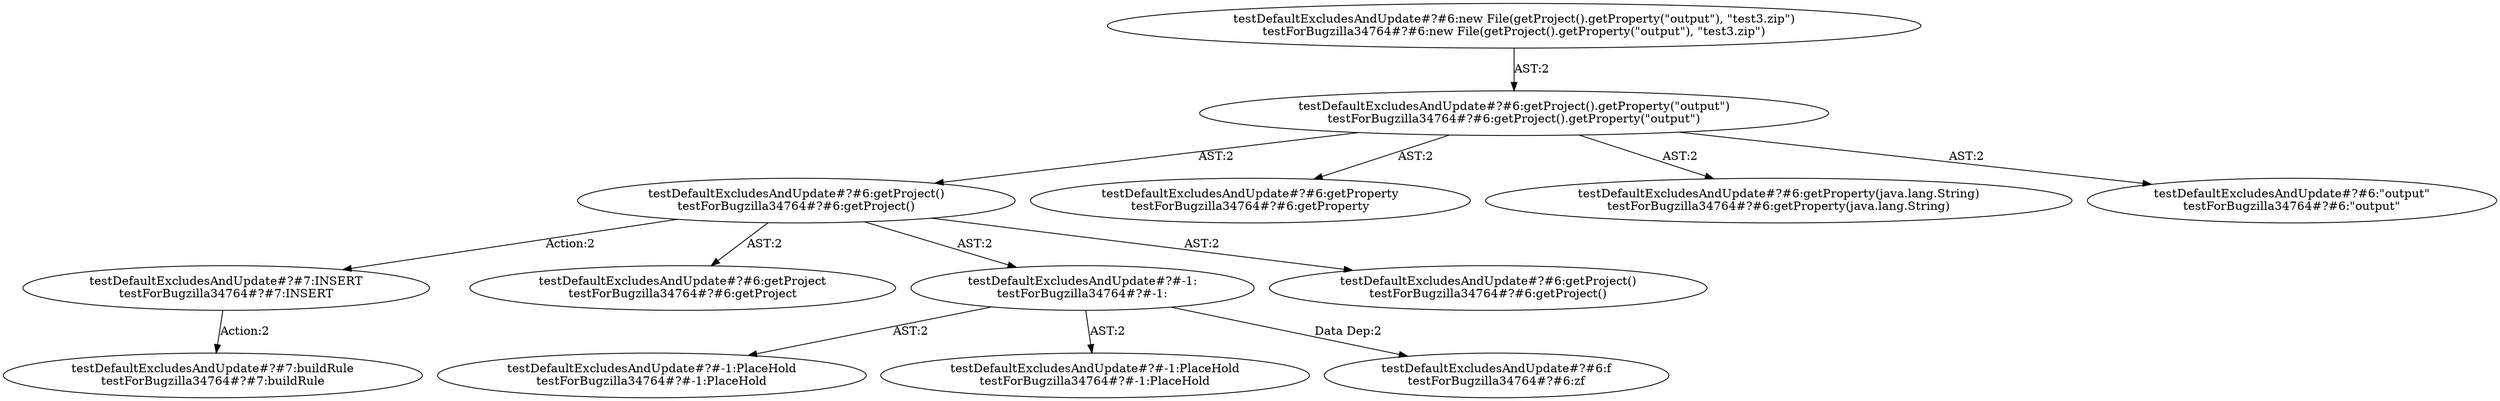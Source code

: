 digraph "Pattern" {
0 [label="testDefaultExcludesAndUpdate#?#7:INSERT
testForBugzilla34764#?#7:INSERT" shape=ellipse]
1 [label="testDefaultExcludesAndUpdate#?#6:getProject()
testForBugzilla34764#?#6:getProject()" shape=ellipse]
2 [label="testDefaultExcludesAndUpdate#?#6:getProject().getProperty(\"output\")
testForBugzilla34764#?#6:getProject().getProperty(\"output\")" shape=ellipse]
3 [label="testDefaultExcludesAndUpdate#?#6:new File(getProject().getProperty(\"output\"), \"test3.zip\")
testForBugzilla34764#?#6:new File(getProject().getProperty(\"output\"), \"test3.zip\")" shape=ellipse]
4 [label="testDefaultExcludesAndUpdate#?#6:getProperty
testForBugzilla34764#?#6:getProperty" shape=ellipse]
5 [label="testDefaultExcludesAndUpdate#?#6:getProperty(java.lang.String)
testForBugzilla34764#?#6:getProperty(java.lang.String)" shape=ellipse]
6 [label="testDefaultExcludesAndUpdate#?#6:\"output\"
testForBugzilla34764#?#6:\"output\"" shape=ellipse]
7 [label="testDefaultExcludesAndUpdate#?#6:getProject
testForBugzilla34764#?#6:getProject" shape=ellipse]
8 [label="testDefaultExcludesAndUpdate#?#-1:
testForBugzilla34764#?#-1:" shape=ellipse]
9 [label="testDefaultExcludesAndUpdate#?#-1:PlaceHold
testForBugzilla34764#?#-1:PlaceHold" shape=ellipse]
10 [label="testDefaultExcludesAndUpdate#?#-1:PlaceHold
testForBugzilla34764#?#-1:PlaceHold" shape=ellipse]
11 [label="testDefaultExcludesAndUpdate#?#6:f
testForBugzilla34764#?#6:zf" shape=ellipse]
12 [label="testDefaultExcludesAndUpdate#?#6:getProject()
testForBugzilla34764#?#6:getProject()" shape=ellipse]
13 [label="testDefaultExcludesAndUpdate#?#7:buildRule
testForBugzilla34764#?#7:buildRule" shape=ellipse]
0 -> 13 [label="Action:2"];
1 -> 0 [label="Action:2"];
1 -> 7 [label="AST:2"];
1 -> 8 [label="AST:2"];
1 -> 12 [label="AST:2"];
2 -> 1 [label="AST:2"];
2 -> 4 [label="AST:2"];
2 -> 5 [label="AST:2"];
2 -> 6 [label="AST:2"];
3 -> 2 [label="AST:2"];
8 -> 9 [label="AST:2"];
8 -> 10 [label="AST:2"];
8 -> 11 [label="Data Dep:2"];
}